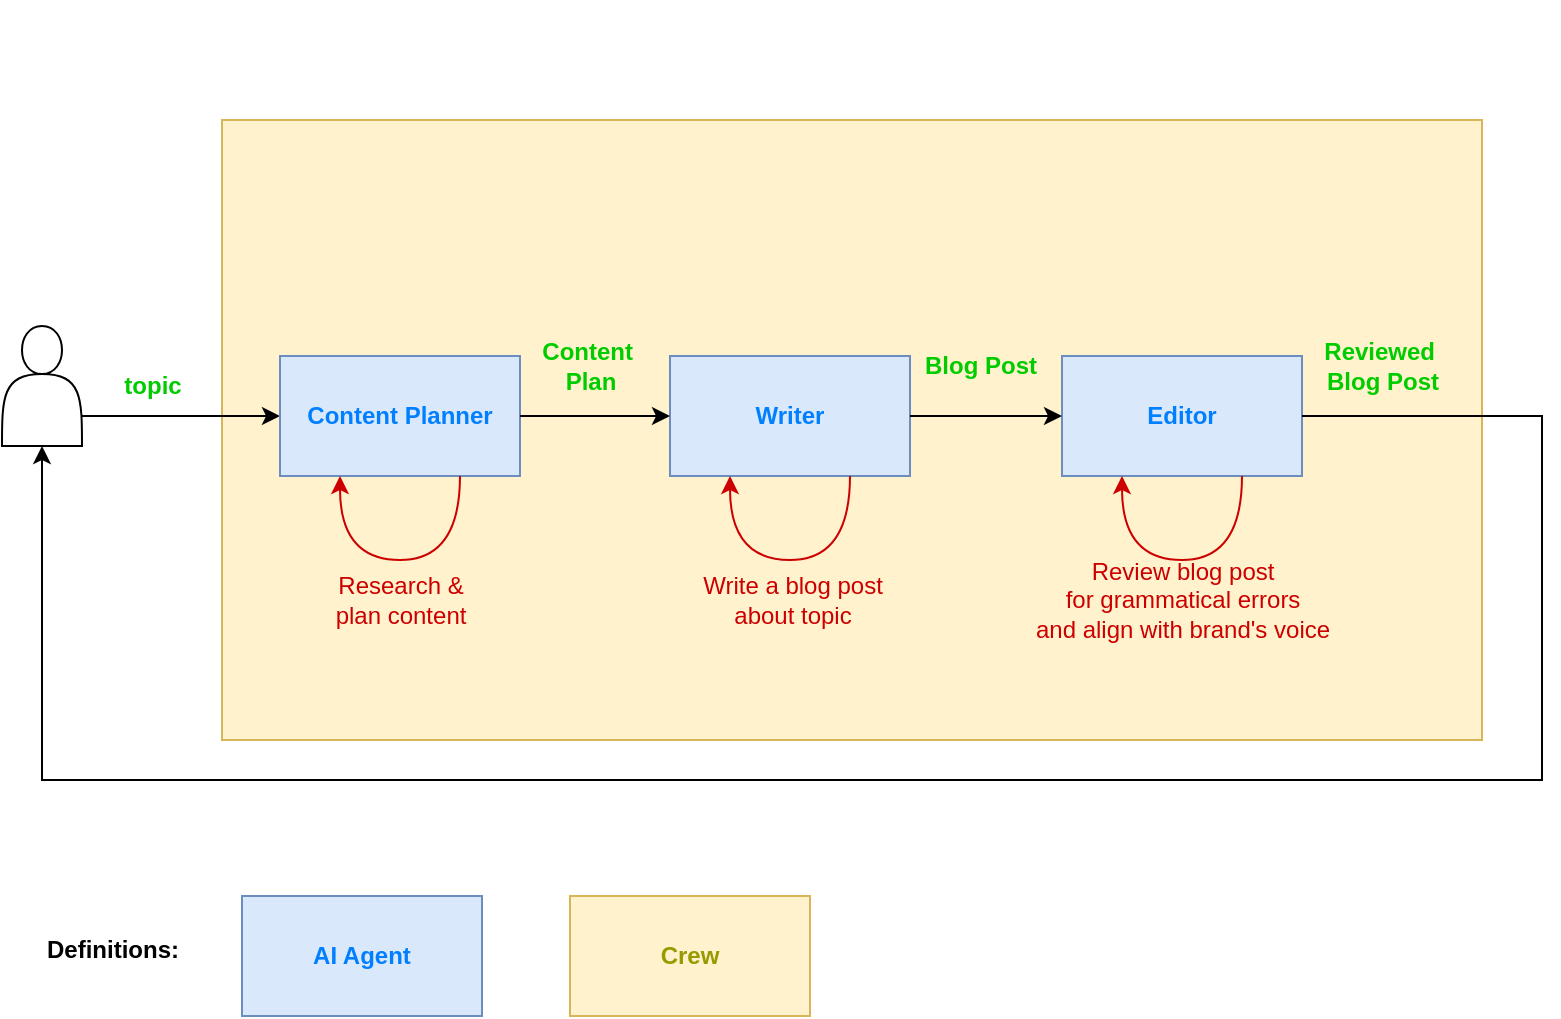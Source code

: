 <mxfile version="26.0.8">
  <diagram name="Página-1" id="_c_aJETfgW1uNYbZ6tmH">
    <mxGraphModel dx="1050" dy="522" grid="1" gridSize="10" guides="1" tooltips="1" connect="1" arrows="1" fold="1" page="1" pageScale="1" pageWidth="827" pageHeight="1169" math="0" shadow="0">
      <root>
        <mxCell id="0" />
        <mxCell id="1" parent="0" />
        <mxCell id="4PKVLLSjNH8em-EgsxPW-17" value="" style="rounded=0;whiteSpace=wrap;html=1;fillColor=#fff2cc;strokeColor=#d6b656;" vertex="1" parent="1">
          <mxGeometry x="180" y="120" width="630" height="310" as="geometry" />
        </mxCell>
        <mxCell id="4PKVLLSjNH8em-EgsxPW-18" style="edgeStyle=orthogonalEdgeStyle;rounded=0;orthogonalLoop=1;jettySize=auto;html=1;exitX=1;exitY=0.75;exitDx=0;exitDy=0;" edge="1" parent="1" source="4PKVLLSjNH8em-EgsxPW-2" target="4PKVLLSjNH8em-EgsxPW-3">
          <mxGeometry relative="1" as="geometry" />
        </mxCell>
        <mxCell id="4PKVLLSjNH8em-EgsxPW-2" value="" style="shape=actor;whiteSpace=wrap;html=1;" vertex="1" parent="1">
          <mxGeometry x="70" y="223" width="40" height="60" as="geometry" />
        </mxCell>
        <mxCell id="4PKVLLSjNH8em-EgsxPW-4" value="" style="group" vertex="1" connectable="0" parent="1">
          <mxGeometry x="209" y="180" width="120" height="118" as="geometry" />
        </mxCell>
        <mxCell id="4PKVLLSjNH8em-EgsxPW-1" value="" style="shape=image;html=1;verticalAlign=top;verticalLabelPosition=bottom;labelBackgroundColor=#ffffff;imageAspect=0;aspect=fixed;image=https://cdn1.iconfinder.com/data/icons/unicons-line-vol-5/24/robot-128.png;imageBackground=none;imageBorder=none;" vertex="1" parent="4PKVLLSjNH8em-EgsxPW-4">
          <mxGeometry x="31" width="58" height="58" as="geometry" />
        </mxCell>
        <mxCell id="4PKVLLSjNH8em-EgsxPW-3" value="&lt;font style=&quot;color: rgb(0, 127, 255);&quot;&gt;&lt;b style=&quot;&quot;&gt;Content Planner&lt;/b&gt;&lt;/font&gt;" style="rounded=0;whiteSpace=wrap;html=1;fillColor=#dae8fc;strokeColor=#6c8ebf;" vertex="1" parent="4PKVLLSjNH8em-EgsxPW-4">
          <mxGeometry y="58" width="120" height="60" as="geometry" />
        </mxCell>
        <mxCell id="4PKVLLSjNH8em-EgsxPW-22" style="edgeStyle=orthogonalEdgeStyle;rounded=0;orthogonalLoop=1;jettySize=auto;html=1;exitX=0.75;exitY=1;exitDx=0;exitDy=0;entryX=0.25;entryY=1;entryDx=0;entryDy=0;curved=1;fillColor=#f8cecc;strokeColor=#CC0000;" edge="1" parent="4PKVLLSjNH8em-EgsxPW-4" source="4PKVLLSjNH8em-EgsxPW-3" target="4PKVLLSjNH8em-EgsxPW-3">
          <mxGeometry relative="1" as="geometry">
            <Array as="points">
              <mxPoint x="90" y="160" />
              <mxPoint x="30" y="160" />
            </Array>
          </mxGeometry>
        </mxCell>
        <mxCell id="4PKVLLSjNH8em-EgsxPW-11" value="" style="group" vertex="1" connectable="0" parent="1">
          <mxGeometry x="404" y="180" width="120" height="118" as="geometry" />
        </mxCell>
        <mxCell id="4PKVLLSjNH8em-EgsxPW-12" value="" style="shape=image;html=1;verticalAlign=top;verticalLabelPosition=bottom;labelBackgroundColor=#ffffff;imageAspect=0;aspect=fixed;image=https://cdn1.iconfinder.com/data/icons/unicons-line-vol-5/24/robot-128.png;imageBackground=none;imageBorder=none;" vertex="1" parent="4PKVLLSjNH8em-EgsxPW-11">
          <mxGeometry x="31" width="58" height="58" as="geometry" />
        </mxCell>
        <mxCell id="4PKVLLSjNH8em-EgsxPW-13" value="&lt;font style=&quot;color: rgb(0, 127, 255);&quot;&gt;&lt;b&gt;Writer&lt;/b&gt;&lt;/font&gt;" style="rounded=0;whiteSpace=wrap;html=1;fillColor=#dae8fc;strokeColor=#6c8ebf;" vertex="1" parent="4PKVLLSjNH8em-EgsxPW-11">
          <mxGeometry y="58" width="120" height="60" as="geometry" />
        </mxCell>
        <mxCell id="4PKVLLSjNH8em-EgsxPW-24" style="edgeStyle=orthogonalEdgeStyle;rounded=0;orthogonalLoop=1;jettySize=auto;html=1;exitX=0.75;exitY=1;exitDx=0;exitDy=0;entryX=0.25;entryY=1;entryDx=0;entryDy=0;curved=1;fillColor=#f8cecc;strokeColor=#CC0000;fontColor=#CC0000;" edge="1" parent="4PKVLLSjNH8em-EgsxPW-11" source="4PKVLLSjNH8em-EgsxPW-13" target="4PKVLLSjNH8em-EgsxPW-13">
          <mxGeometry relative="1" as="geometry">
            <mxPoint x="90" y="140" as="sourcePoint" />
            <mxPoint x="30" y="140" as="targetPoint" />
            <Array as="points">
              <mxPoint x="90" y="160" />
              <mxPoint x="30" y="160" />
            </Array>
          </mxGeometry>
        </mxCell>
        <mxCell id="4PKVLLSjNH8em-EgsxPW-14" value="" style="group" vertex="1" connectable="0" parent="1">
          <mxGeometry x="600" y="180" width="120" height="118" as="geometry" />
        </mxCell>
        <mxCell id="4PKVLLSjNH8em-EgsxPW-15" value="" style="shape=image;html=1;verticalAlign=top;verticalLabelPosition=bottom;labelBackgroundColor=#ffffff;imageAspect=0;aspect=fixed;image=https://cdn1.iconfinder.com/data/icons/unicons-line-vol-5/24/robot-128.png;imageBackground=none;imageBorder=none;" vertex="1" parent="4PKVLLSjNH8em-EgsxPW-14">
          <mxGeometry x="31" width="58" height="58" as="geometry" />
        </mxCell>
        <mxCell id="4PKVLLSjNH8em-EgsxPW-16" value="&lt;b&gt;&lt;font style=&quot;color: rgb(0, 127, 255);&quot;&gt;Editor&lt;/font&gt;&lt;/b&gt;" style="rounded=0;whiteSpace=wrap;html=1;fillColor=#dae8fc;strokeColor=#6c8ebf;" vertex="1" parent="4PKVLLSjNH8em-EgsxPW-14">
          <mxGeometry y="58" width="120" height="60" as="geometry" />
        </mxCell>
        <mxCell id="4PKVLLSjNH8em-EgsxPW-26" style="edgeStyle=orthogonalEdgeStyle;rounded=0;orthogonalLoop=1;jettySize=auto;html=1;exitX=0.75;exitY=1;exitDx=0;exitDy=0;entryX=0.25;entryY=1;entryDx=0;entryDy=0;curved=1;fillColor=#f8cecc;strokeColor=#CC0000;fontColor=#CC0000;" edge="1" parent="4PKVLLSjNH8em-EgsxPW-14" source="4PKVLLSjNH8em-EgsxPW-16" target="4PKVLLSjNH8em-EgsxPW-16">
          <mxGeometry relative="1" as="geometry">
            <mxPoint x="90" y="128" as="sourcePoint" />
            <mxPoint x="30" y="128" as="targetPoint" />
            <Array as="points">
              <mxPoint x="90" y="160" />
              <mxPoint x="30" y="160" />
            </Array>
          </mxGeometry>
        </mxCell>
        <mxCell id="4PKVLLSjNH8em-EgsxPW-19" style="edgeStyle=orthogonalEdgeStyle;rounded=0;orthogonalLoop=1;jettySize=auto;html=1;exitX=1;exitY=0.5;exitDx=0;exitDy=0;entryX=0;entryY=0.5;entryDx=0;entryDy=0;" edge="1" parent="1" source="4PKVLLSjNH8em-EgsxPW-3" target="4PKVLLSjNH8em-EgsxPW-13">
          <mxGeometry relative="1" as="geometry" />
        </mxCell>
        <mxCell id="4PKVLLSjNH8em-EgsxPW-20" style="edgeStyle=orthogonalEdgeStyle;rounded=0;orthogonalLoop=1;jettySize=auto;html=1;exitX=1;exitY=0.5;exitDx=0;exitDy=0;" edge="1" parent="1" source="4PKVLLSjNH8em-EgsxPW-13" target="4PKVLLSjNH8em-EgsxPW-16">
          <mxGeometry relative="1" as="geometry" />
        </mxCell>
        <mxCell id="4PKVLLSjNH8em-EgsxPW-21" style="edgeStyle=orthogonalEdgeStyle;rounded=0;orthogonalLoop=1;jettySize=auto;html=1;exitX=1;exitY=0.5;exitDx=0;exitDy=0;entryX=0.5;entryY=1;entryDx=0;entryDy=0;" edge="1" parent="1" source="4PKVLLSjNH8em-EgsxPW-16" target="4PKVLLSjNH8em-EgsxPW-2">
          <mxGeometry relative="1" as="geometry">
            <mxPoint x="80" y="330" as="targetPoint" />
            <Array as="points">
              <mxPoint x="840" y="268" />
              <mxPoint x="840" y="450" />
              <mxPoint x="90" y="450" />
            </Array>
          </mxGeometry>
        </mxCell>
        <mxCell id="4PKVLLSjNH8em-EgsxPW-23" value="Research &amp;amp;&lt;div&gt;plan content&lt;/div&gt;" style="text;html=1;align=center;verticalAlign=middle;resizable=0;points=[];autosize=1;strokeColor=none;fillColor=none;fontColor=#CC0000;fontStyle=0" vertex="1" parent="1">
          <mxGeometry x="224" y="340" width="90" height="40" as="geometry" />
        </mxCell>
        <mxCell id="4PKVLLSjNH8em-EgsxPW-25" value="Write a blog post&lt;div&gt;about topic&lt;/div&gt;" style="text;html=1;align=center;verticalAlign=middle;resizable=0;points=[];autosize=1;strokeColor=none;fillColor=none;fontColor=#CC0000;fontStyle=0" vertex="1" parent="1">
          <mxGeometry x="410" y="340" width="110" height="40" as="geometry" />
        </mxCell>
        <mxCell id="4PKVLLSjNH8em-EgsxPW-27" value="Review blog post&lt;div&gt;for grammatical errors&lt;/div&gt;&lt;div&gt;and align with brand&#39;s voice&lt;/div&gt;" style="text;html=1;align=center;verticalAlign=middle;resizable=0;points=[];autosize=1;strokeColor=none;fillColor=none;fontColor=#CC0000;fontStyle=0" vertex="1" parent="1">
          <mxGeometry x="575" y="330" width="170" height="60" as="geometry" />
        </mxCell>
        <mxCell id="4PKVLLSjNH8em-EgsxPW-28" value="&lt;b&gt;&lt;font style=&quot;color: rgb(0, 204, 0);&quot;&gt;topic&lt;/font&gt;&lt;/b&gt;" style="text;html=1;align=center;verticalAlign=middle;resizable=0;points=[];autosize=1;strokeColor=none;fillColor=none;" vertex="1" parent="1">
          <mxGeometry x="120" y="238" width="50" height="30" as="geometry" />
        </mxCell>
        <mxCell id="4PKVLLSjNH8em-EgsxPW-31" value="" style="shape=image;verticalLabelPosition=bottom;labelBackgroundColor=default;verticalAlign=top;aspect=fixed;imageAspect=0;image=https://cdn.prod.website-files.com/66cf2bfc3ed15b02da0ca770/66d07240057721394308addd_Logo%20(1).svg;" vertex="1" parent="1">
          <mxGeometry x="387" y="60" width="156" height="52" as="geometry" />
        </mxCell>
        <mxCell id="4PKVLLSjNH8em-EgsxPW-32" value="Content&amp;nbsp;&lt;div&gt;Plan&lt;/div&gt;" style="text;html=1;align=center;verticalAlign=middle;resizable=0;points=[];autosize=1;strokeColor=none;fillColor=none;fontColor=#00CC00;fontStyle=1" vertex="1" parent="1">
          <mxGeometry x="329" y="223" width="70" height="40" as="geometry" />
        </mxCell>
        <mxCell id="4PKVLLSjNH8em-EgsxPW-33" value="Blog Post" style="text;html=1;align=center;verticalAlign=middle;resizable=0;points=[];autosize=1;strokeColor=none;fillColor=none;fontColor=#00CC00;fontStyle=1" vertex="1" parent="1">
          <mxGeometry x="524" y="228" width="70" height="30" as="geometry" />
        </mxCell>
        <mxCell id="4PKVLLSjNH8em-EgsxPW-34" value="Reviewed&amp;nbsp;&lt;div&gt;Blog Post&lt;/div&gt;" style="text;html=1;align=center;verticalAlign=middle;resizable=0;points=[];autosize=1;strokeColor=none;fillColor=none;fontColor=#00CC00;fontStyle=1" vertex="1" parent="1">
          <mxGeometry x="720" y="223" width="80" height="40" as="geometry" />
        </mxCell>
        <mxCell id="4PKVLLSjNH8em-EgsxPW-37" value="&lt;font style=&quot;color: rgb(153, 153, 0);&quot;&gt;&lt;b style=&quot;&quot;&gt;Crew&lt;/b&gt;&lt;/font&gt;" style="rounded=0;whiteSpace=wrap;html=1;fillColor=#fff2cc;strokeColor=#d6b656;" vertex="1" parent="1">
          <mxGeometry x="354" y="508" width="120" height="60" as="geometry" />
        </mxCell>
        <mxCell id="4PKVLLSjNH8em-EgsxPW-38" value="&lt;b&gt;Definitions:&lt;/b&gt;" style="text;html=1;align=center;verticalAlign=middle;resizable=0;points=[];autosize=1;strokeColor=none;fillColor=none;" vertex="1" parent="1">
          <mxGeometry x="80" y="520" width="90" height="30" as="geometry" />
        </mxCell>
        <mxCell id="4PKVLLSjNH8em-EgsxPW-39" value="" style="group" vertex="1" connectable="0" parent="1">
          <mxGeometry x="190" y="450" width="120" height="118" as="geometry" />
        </mxCell>
        <mxCell id="4PKVLLSjNH8em-EgsxPW-40" value="" style="shape=image;html=1;verticalAlign=top;verticalLabelPosition=bottom;labelBackgroundColor=#ffffff;imageAspect=0;aspect=fixed;image=https://cdn1.iconfinder.com/data/icons/unicons-line-vol-5/24/robot-128.png;imageBackground=none;imageBorder=none;" vertex="1" parent="4PKVLLSjNH8em-EgsxPW-39">
          <mxGeometry x="31" width="58" height="58" as="geometry" />
        </mxCell>
        <mxCell id="4PKVLLSjNH8em-EgsxPW-41" value="&lt;font style=&quot;color: rgb(0, 127, 255);&quot;&gt;&lt;b style=&quot;&quot;&gt;AI Agent&lt;/b&gt;&lt;/font&gt;" style="rounded=0;whiteSpace=wrap;html=1;fillColor=#dae8fc;strokeColor=#6c8ebf;" vertex="1" parent="4PKVLLSjNH8em-EgsxPW-39">
          <mxGeometry y="58" width="120" height="60" as="geometry" />
        </mxCell>
      </root>
    </mxGraphModel>
  </diagram>
</mxfile>
